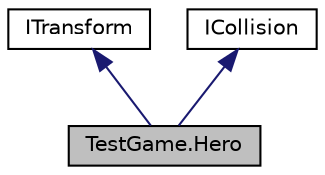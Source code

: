 digraph "TestGame.Hero"
{
 // LATEX_PDF_SIZE
  edge [fontname="Helvetica",fontsize="10",labelfontname="Helvetica",labelfontsize="10"];
  node [fontname="Helvetica",fontsize="10",shape=record];
  Node1 [label="TestGame.Hero",height=0.2,width=0.4,color="black", fillcolor="grey75", style="filled", fontcolor="black",tooltip=" "];
  Node2 -> Node1 [dir="back",color="midnightblue",fontsize="10",style="solid",fontname="Helvetica"];
  Node2 [label="ITransform",height=0.2,width=0.4,color="black", fillcolor="white", style="filled",URL="$db/dfa/interface_test_game_1_1_interfaces_1_1_i_transform.html",tooltip=" "];
  Node3 -> Node1 [dir="back",color="midnightblue",fontsize="10",style="solid",fontname="Helvetica"];
  Node3 [label="ICollision",height=0.2,width=0.4,color="black", fillcolor="white", style="filled",URL="$df/de9/interface_test_game_1_1_interfaces_1_1_i_collision.html",tooltip=" "];
}
